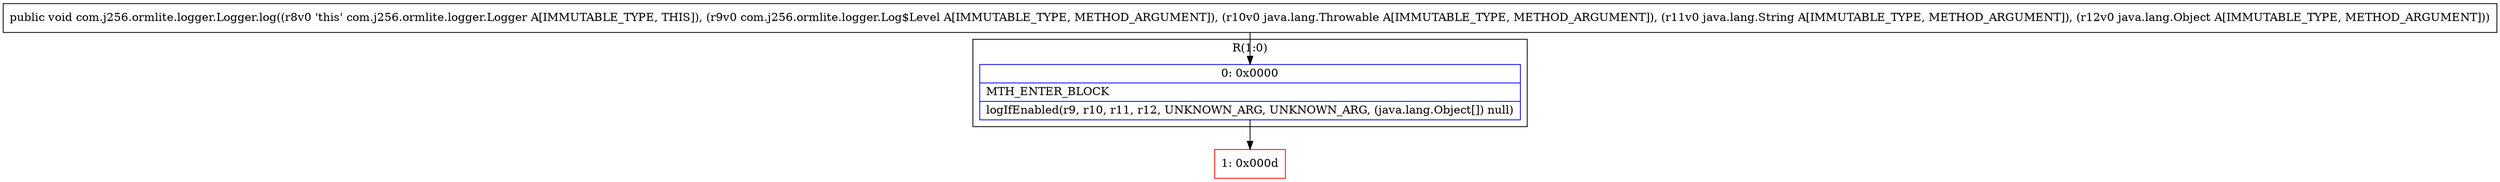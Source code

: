 digraph "CFG forcom.j256.ormlite.logger.Logger.log(Lcom\/j256\/ormlite\/logger\/Log$Level;Ljava\/lang\/Throwable;Ljava\/lang\/String;Ljava\/lang\/Object;)V" {
subgraph cluster_Region_1467683251 {
label = "R(1:0)";
node [shape=record,color=blue];
Node_0 [shape=record,label="{0\:\ 0x0000|MTH_ENTER_BLOCK\l|logIfEnabled(r9, r10, r11, r12, UNKNOWN_ARG, UNKNOWN_ARG, (java.lang.Object[]) null)\l}"];
}
Node_1 [shape=record,color=red,label="{1\:\ 0x000d}"];
MethodNode[shape=record,label="{public void com.j256.ormlite.logger.Logger.log((r8v0 'this' com.j256.ormlite.logger.Logger A[IMMUTABLE_TYPE, THIS]), (r9v0 com.j256.ormlite.logger.Log$Level A[IMMUTABLE_TYPE, METHOD_ARGUMENT]), (r10v0 java.lang.Throwable A[IMMUTABLE_TYPE, METHOD_ARGUMENT]), (r11v0 java.lang.String A[IMMUTABLE_TYPE, METHOD_ARGUMENT]), (r12v0 java.lang.Object A[IMMUTABLE_TYPE, METHOD_ARGUMENT])) }"];
MethodNode -> Node_0;
Node_0 -> Node_1;
}

